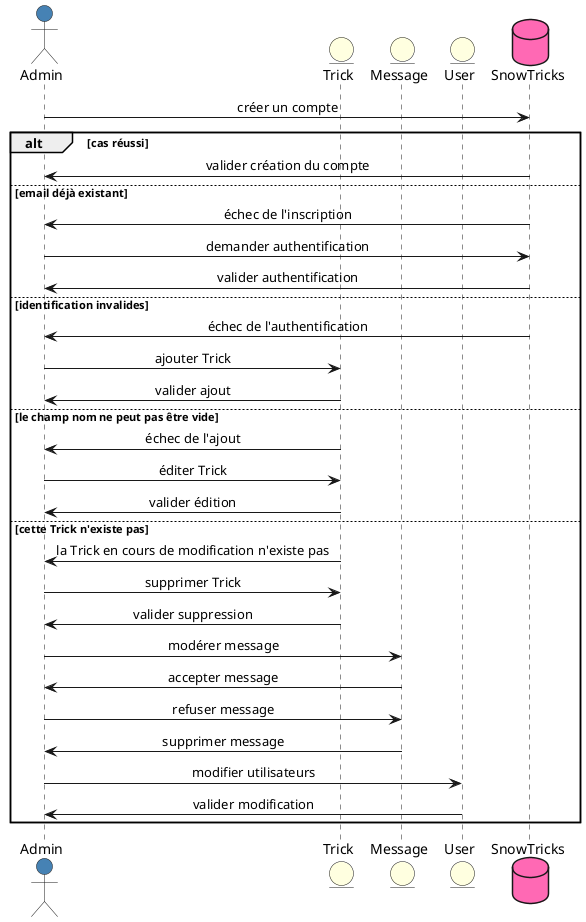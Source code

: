 @startuml UserAdminSequence

skinparam responseMessageBelowArrow true
skinparam SequenceMessageAlignment center

actor Admin as Admin #SteelBlue

entity Trick as Trick #LightYellow
entity Message as Message #LightYellow
entity User as User #LightYellow

database SnowTricks as SnowTricks #HotPink

Admin -> SnowTricks: créer un compte
alt cas réussi
SnowTricks-> Admin: valider création du compte
else email déjà existant 
SnowTricks-> Admin: échec de l'inscription

Admin -> SnowTricks: demander authentification 
SnowTricks-> Admin: valider authentification 
else identification invalides
SnowTricks-> Admin: échec de l'authentification

Admin -> Trick: ajouter Trick
Trick -> Admin: valider ajout
else le champ nom ne peut pas être vide
Trick -> Admin: échec de l'ajout

Admin -> Trick: éditer Trick
Trick -> Admin: valider édition
else cette Trick n'existe pas
Trick -> Admin: la Trick en cours de modification n'existe pas

Admin -> Trick: supprimer Trick
Trick -> Admin: valider suppression

Admin -> Message: modérer message
Message -> Admin: accepter message
Admin  -> Message: refuser message
Message -> Admin: supprimer message

Admin -> User: modifier utilisateurs
User -> Admin: valider modification

end
@enduml